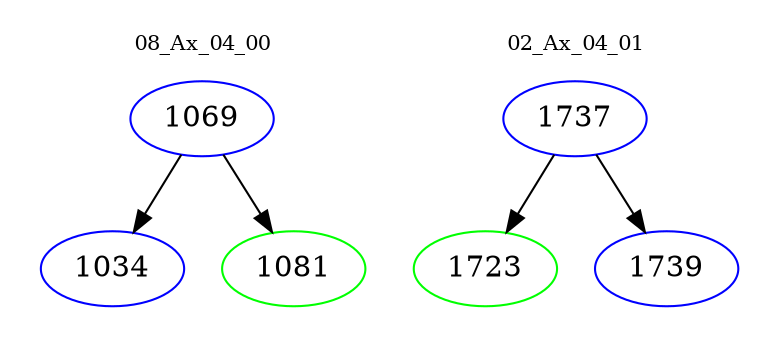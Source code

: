 digraph{
subgraph cluster_0 {
color = white
label = "08_Ax_04_00";
fontsize=10;
T0_1069 [label="1069", color="blue"]
T0_1069 -> T0_1034 [color="black"]
T0_1034 [label="1034", color="blue"]
T0_1069 -> T0_1081 [color="black"]
T0_1081 [label="1081", color="green"]
}
subgraph cluster_1 {
color = white
label = "02_Ax_04_01";
fontsize=10;
T1_1737 [label="1737", color="blue"]
T1_1737 -> T1_1723 [color="black"]
T1_1723 [label="1723", color="green"]
T1_1737 -> T1_1739 [color="black"]
T1_1739 [label="1739", color="blue"]
}
}
